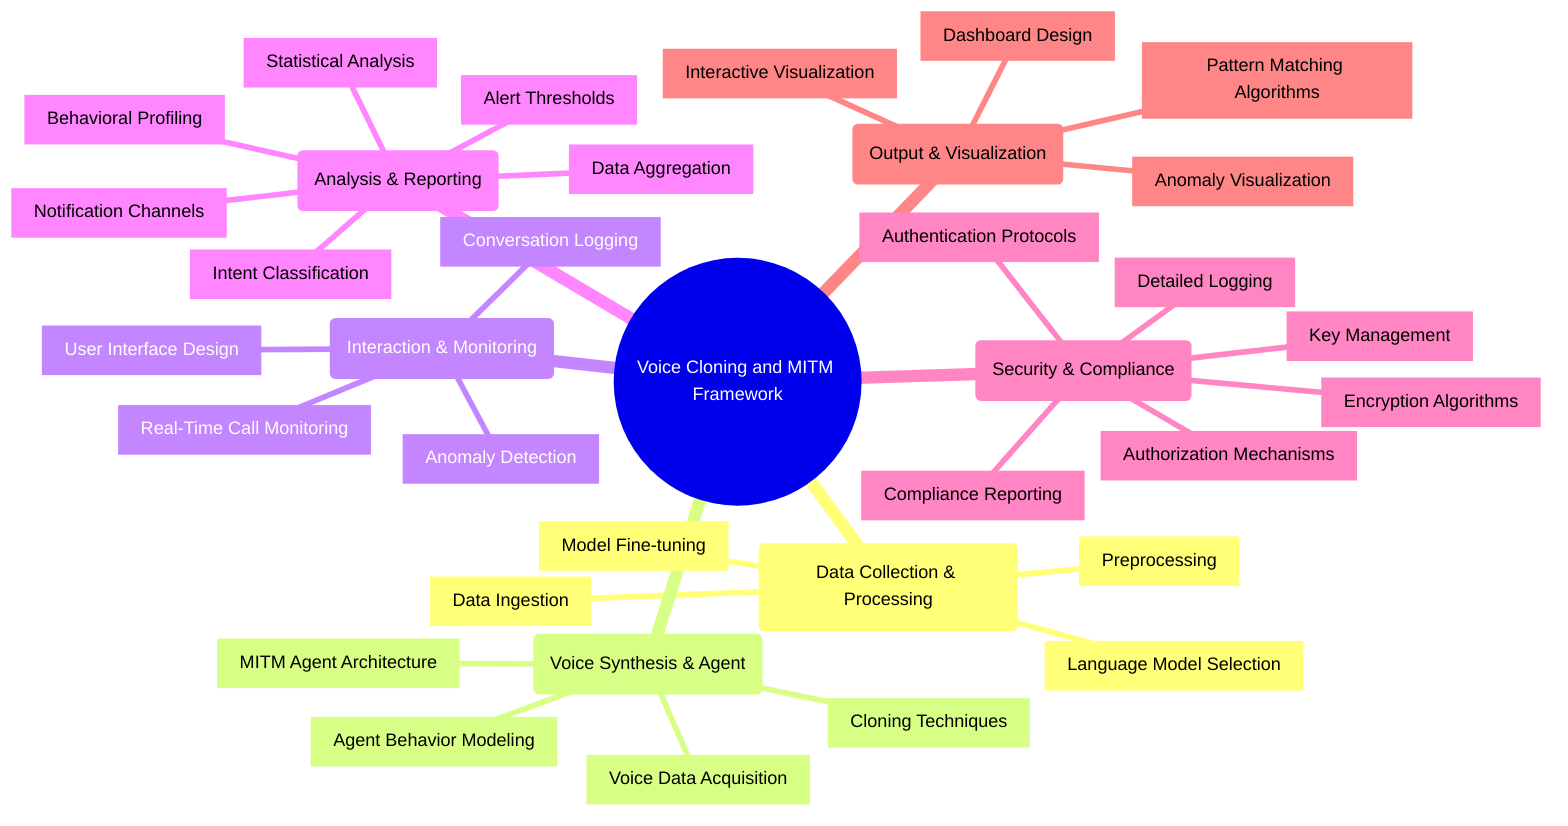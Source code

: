 mindmap
  root((Voice Cloning and MITM Framework))
    sub("Data Collection & Processing")
      A1[Data Ingestion]
      A2[Preprocessing]
      B1[Language Model Selection]
      B2[Model Fine-tuning]
    sub("Voice Synthesis & Agent")
      C1[Voice Data Acquisition]
      C2[Cloning Techniques]
      D1[MITM Agent Architecture]
      D2[Agent Behavior Modeling]
    sub("Interaction & Monitoring")
      E1[User Interface Design]
      E2[Conversation Logging]
      G1[Real-Time Call Monitoring]
      G2[Anomaly Detection]
    sub("Analysis & Reporting")
      F1[Data Aggregation]
      F2[Statistical Analysis]
      H1[Alert Thresholds]
      H2[Notification Channels]
      J1[Behavioral Profiling]
      J2[Intent Classification]
    sub("Security & Compliance")
      L1[Encryption Algorithms]
      L2[Key Management]
      M1[Authentication Protocols]
      M2[Authorization Mechanisms]
      N1[Detailed Logging]
      N2[Compliance Reporting]

    sub("Output & Visualization")
      I1[Dashboard Design]
      I2[Interactive Visualization]
      K1[Pattern Matching Algorithms]
      K2[Anomaly Visualization]